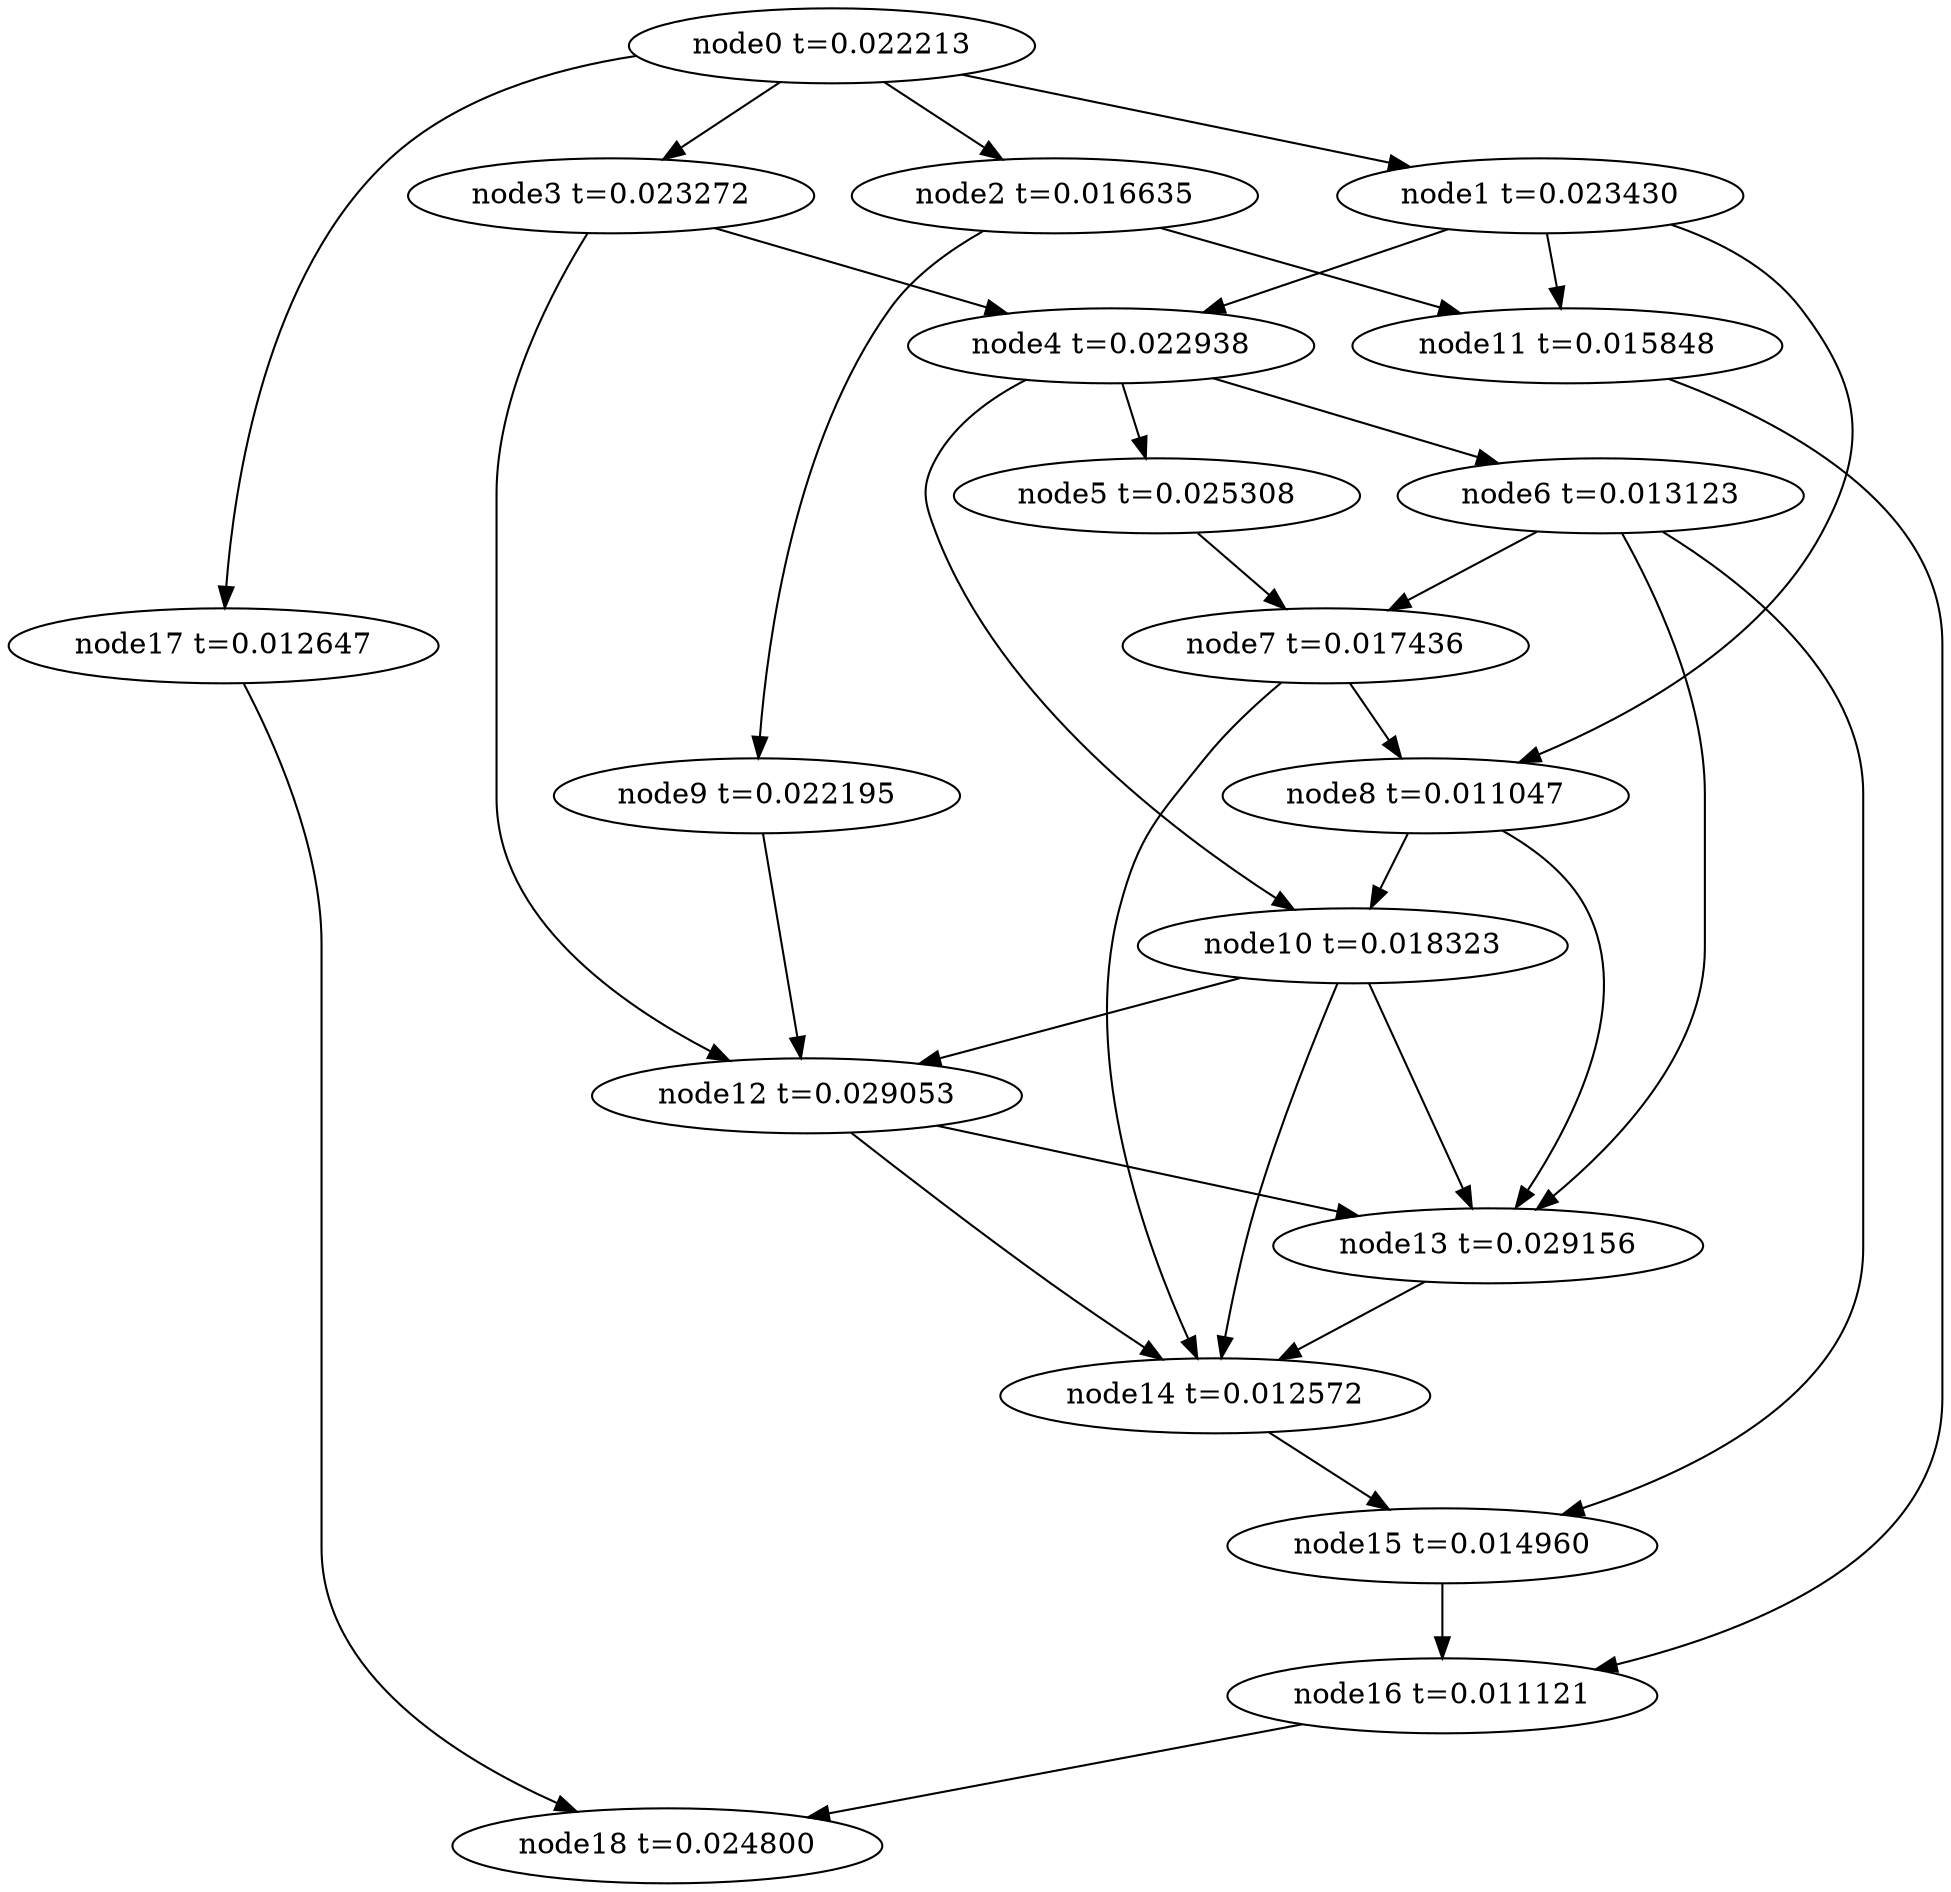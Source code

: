 digraph g{
	node18[label="node18 t=0.024800"]
	node17 -> node18
	node17[label="node17 t=0.012647"];
	node16 -> node18
	node16[label="node16 t=0.011121"];
	node15 -> node16
	node15[label="node15 t=0.014960"];
	node14 -> node15
	node14[label="node14 t=0.012572"];
	node13 -> node14
	node13[label="node13 t=0.029156"];
	node12 -> node14
	node12 -> node13
	node12[label="node12 t=0.029053"];
	node11 -> node16
	node11[label="node11 t=0.015848"];
	node10 -> node14
	node10 -> node13
	node10 -> node12
	node10[label="node10 t=0.018323"];
	node9 -> node12
	node9[label="node9 t=0.022195"];
	node8 -> node13
	node8 -> node10
	node8[label="node8 t=0.011047"];
	node7 -> node14
	node7 -> node8
	node7[label="node7 t=0.017436"];
	node6 -> node15
	node6 -> node13
	node6 -> node7
	node6[label="node6 t=0.013123"];
	node5 -> node7
	node5[label="node5 t=0.025308"];
	node4 -> node10
	node4 -> node6
	node4 -> node5
	node4[label="node4 t=0.022938"];
	node3 -> node12
	node3 -> node4
	node3[label="node3 t=0.023272"];
	node2 -> node11
	node2 -> node9
	node2[label="node2 t=0.016635"];
	node1 -> node11
	node1 -> node8
	node1 -> node4
	node1[label="node1 t=0.023430"];
	node0 -> node17
	node0 -> node3
	node0 -> node2
	node0 -> node1
	node0[label="node0 t=0.022213"];
}
